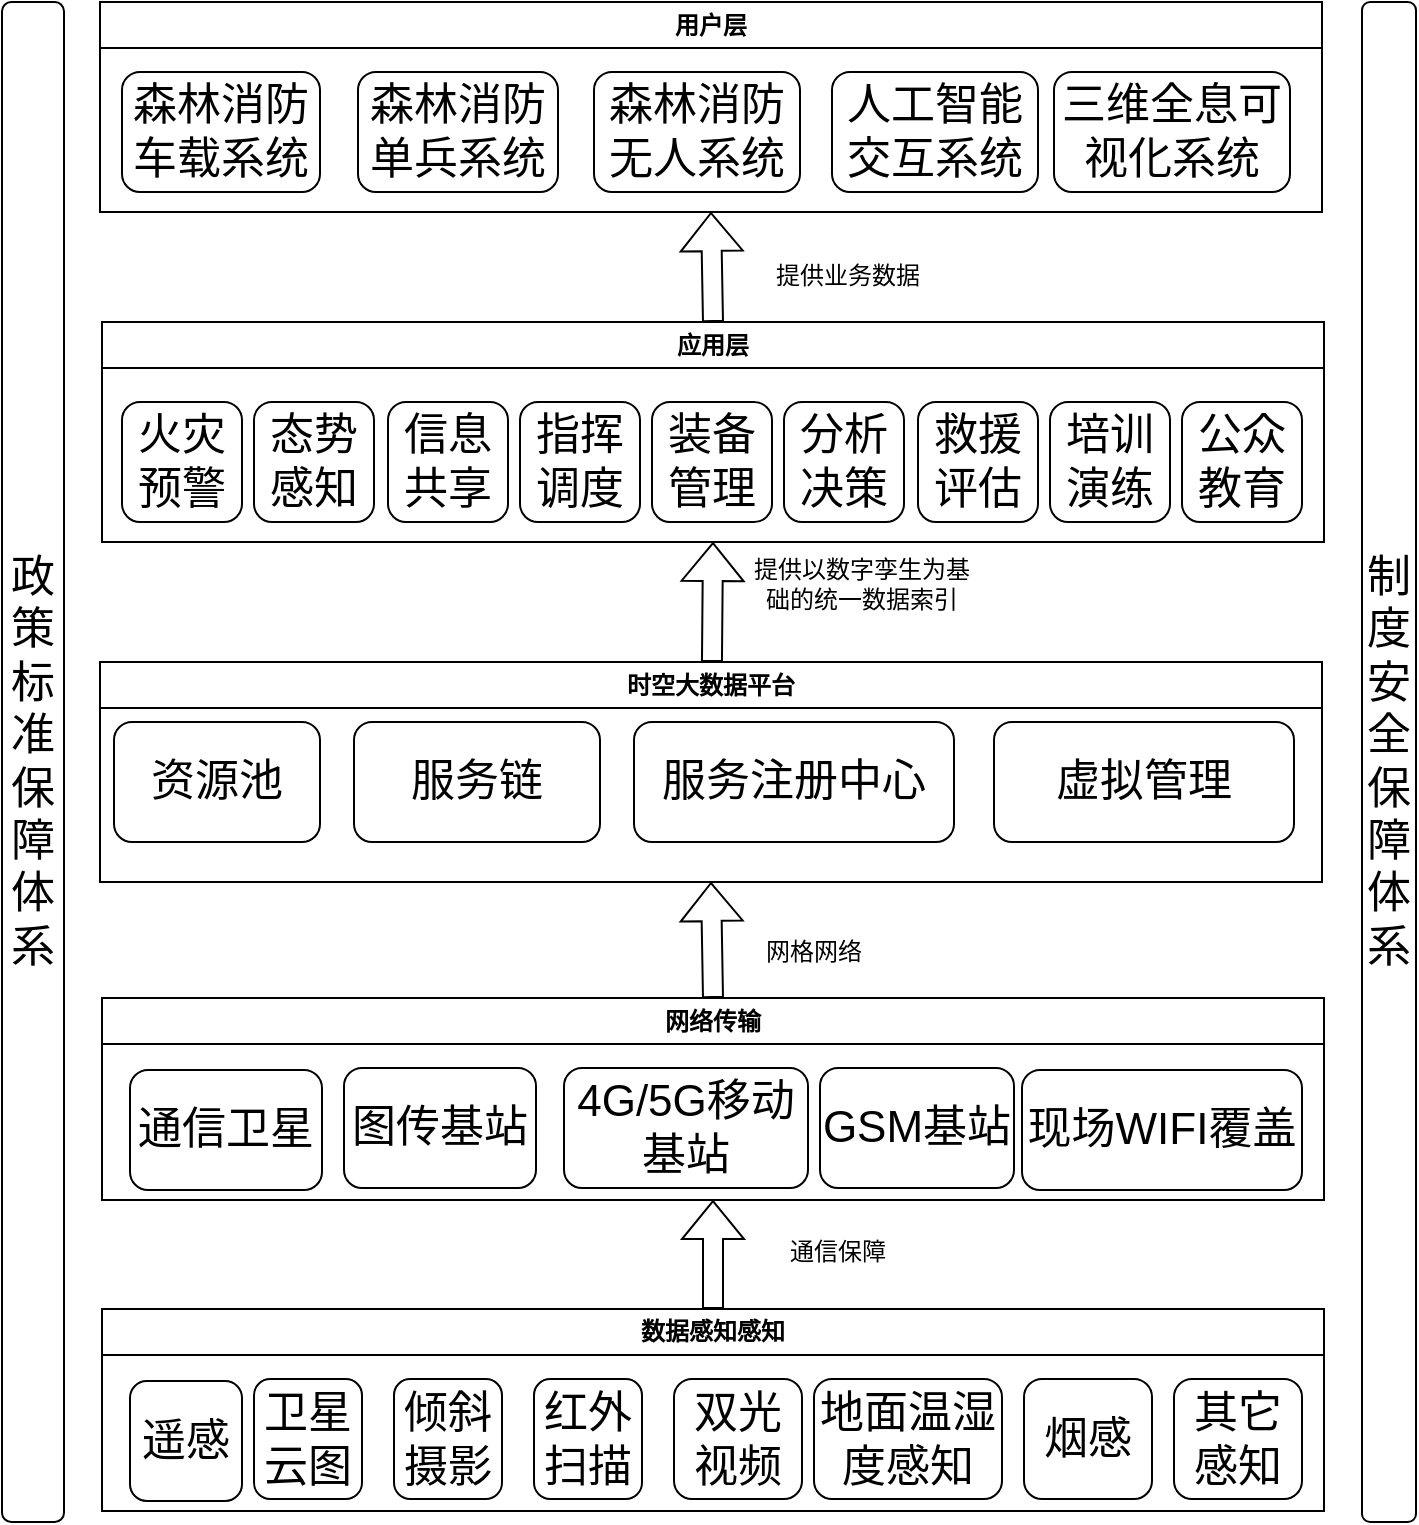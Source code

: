 <mxfile version="24.8.6">
  <diagram name="第 1 页" id="7r8FmQtcthmdNEAXFRa2">
    <mxGraphModel dx="-220" dy="780" grid="1" gridSize="10" guides="1" tooltips="1" connect="1" arrows="1" fold="1" page="1" pageScale="1" pageWidth="827" pageHeight="1169" math="0" shadow="0">
      <root>
        <mxCell id="0" />
        <mxCell id="1" parent="0" />
        <mxCell id="4aDgBQ0aaNmfEH5Fw95p-1" value="网络传输" style="swimlane;whiteSpace=wrap;html=1;" vertex="1" parent="1">
          <mxGeometry x="1764" y="518" width="611" height="101" as="geometry" />
        </mxCell>
        <mxCell id="4aDgBQ0aaNmfEH5Fw95p-2" value="&lt;font style=&quot;font-size: 22px;&quot;&gt;通信卫星&lt;/font&gt;" style="rounded=1;whiteSpace=wrap;html=1;" vertex="1" parent="4aDgBQ0aaNmfEH5Fw95p-1">
          <mxGeometry x="14" y="36" width="96" height="60" as="geometry" />
        </mxCell>
        <mxCell id="4aDgBQ0aaNmfEH5Fw95p-3" value="&lt;font style=&quot;font-size: 22px;&quot;&gt;图传基站&lt;/font&gt;" style="rounded=1;whiteSpace=wrap;html=1;" vertex="1" parent="4aDgBQ0aaNmfEH5Fw95p-1">
          <mxGeometry x="121" y="35" width="96" height="60" as="geometry" />
        </mxCell>
        <mxCell id="4aDgBQ0aaNmfEH5Fw95p-4" value="&lt;font style=&quot;font-size: 22px;&quot;&gt;4G/5G移动基站&lt;/font&gt;" style="rounded=1;whiteSpace=wrap;html=1;" vertex="1" parent="4aDgBQ0aaNmfEH5Fw95p-1">
          <mxGeometry x="231" y="35" width="122" height="60" as="geometry" />
        </mxCell>
        <mxCell id="4aDgBQ0aaNmfEH5Fw95p-5" value="&lt;font style=&quot;font-size: 22px;&quot;&gt;GSM基站&lt;/font&gt;" style="rounded=1;whiteSpace=wrap;html=1;" vertex="1" parent="4aDgBQ0aaNmfEH5Fw95p-1">
          <mxGeometry x="359" y="35" width="97" height="60" as="geometry" />
        </mxCell>
        <mxCell id="4aDgBQ0aaNmfEH5Fw95p-6" value="&lt;font style=&quot;font-size: 22px;&quot;&gt;现场WIFI覆盖&lt;/font&gt;" style="rounded=1;whiteSpace=wrap;html=1;" vertex="1" parent="4aDgBQ0aaNmfEH5Fw95p-1">
          <mxGeometry x="460" y="36" width="140" height="60" as="geometry" />
        </mxCell>
        <mxCell id="4aDgBQ0aaNmfEH5Fw95p-7" value="时空大数据平台" style="swimlane;whiteSpace=wrap;html=1;" vertex="1" parent="1">
          <mxGeometry x="1763" y="350" width="611" height="110" as="geometry" />
        </mxCell>
        <mxCell id="4aDgBQ0aaNmfEH5Fw95p-10" value="&lt;span style=&quot;font-size: 22px;&quot;&gt;服务链&lt;/span&gt;" style="rounded=1;whiteSpace=wrap;html=1;" vertex="1" parent="4aDgBQ0aaNmfEH5Fw95p-7">
          <mxGeometry x="127" y="30" width="123" height="60" as="geometry" />
        </mxCell>
        <mxCell id="4aDgBQ0aaNmfEH5Fw95p-17" value="&lt;span style=&quot;font-size: 22px;&quot;&gt;资源池&lt;/span&gt;" style="rounded=1;whiteSpace=wrap;html=1;" vertex="1" parent="4aDgBQ0aaNmfEH5Fw95p-7">
          <mxGeometry x="7" y="30" width="103" height="60" as="geometry" />
        </mxCell>
        <mxCell id="4aDgBQ0aaNmfEH5Fw95p-20" value="&lt;span style=&quot;font-size: 22px;&quot;&gt;虚拟管理&lt;/span&gt;" style="rounded=1;whiteSpace=wrap;html=1;" vertex="1" parent="4aDgBQ0aaNmfEH5Fw95p-7">
          <mxGeometry x="447" y="30" width="150" height="60" as="geometry" />
        </mxCell>
        <mxCell id="4aDgBQ0aaNmfEH5Fw95p-21" value="&lt;span style=&quot;font-size: 22px;&quot;&gt;服务注册中心&lt;/span&gt;" style="rounded=1;whiteSpace=wrap;html=1;" vertex="1" parent="4aDgBQ0aaNmfEH5Fw95p-7">
          <mxGeometry x="267" y="30" width="160" height="60" as="geometry" />
        </mxCell>
        <mxCell id="4aDgBQ0aaNmfEH5Fw95p-22" value="应用层" style="swimlane;whiteSpace=wrap;html=1;" vertex="1" parent="1">
          <mxGeometry x="1764" y="180" width="611" height="110" as="geometry" />
        </mxCell>
        <mxCell id="4aDgBQ0aaNmfEH5Fw95p-23" value="&lt;span style=&quot;font-size: 22px;&quot;&gt;火灾预警&lt;/span&gt;" style="rounded=1;whiteSpace=wrap;html=1;" vertex="1" parent="4aDgBQ0aaNmfEH5Fw95p-22">
          <mxGeometry x="10" y="40" width="60" height="60" as="geometry" />
        </mxCell>
        <mxCell id="4aDgBQ0aaNmfEH5Fw95p-24" value="&lt;span style=&quot;font-size: 22px;&quot;&gt;信息共享&lt;/span&gt;" style="rounded=1;whiteSpace=wrap;html=1;" vertex="1" parent="4aDgBQ0aaNmfEH5Fw95p-22">
          <mxGeometry x="143" y="40" width="60" height="60" as="geometry" />
        </mxCell>
        <mxCell id="4aDgBQ0aaNmfEH5Fw95p-25" value="&lt;span style=&quot;font-size: 22px;&quot;&gt;指挥调度&lt;/span&gt;" style="rounded=1;whiteSpace=wrap;html=1;" vertex="1" parent="4aDgBQ0aaNmfEH5Fw95p-22">
          <mxGeometry x="209" y="40" width="60" height="60" as="geometry" />
        </mxCell>
        <mxCell id="4aDgBQ0aaNmfEH5Fw95p-26" value="&lt;span style=&quot;font-size: 22px;&quot;&gt;装备管理&lt;/span&gt;" style="rounded=1;whiteSpace=wrap;html=1;" vertex="1" parent="4aDgBQ0aaNmfEH5Fw95p-22">
          <mxGeometry x="275" y="40" width="60" height="60" as="geometry" />
        </mxCell>
        <mxCell id="4aDgBQ0aaNmfEH5Fw95p-27" value="&lt;span style=&quot;font-size: 22px;&quot;&gt;培训演练&lt;/span&gt;" style="rounded=1;whiteSpace=wrap;html=1;" vertex="1" parent="4aDgBQ0aaNmfEH5Fw95p-22">
          <mxGeometry x="474" y="40" width="60" height="60" as="geometry" />
        </mxCell>
        <mxCell id="4aDgBQ0aaNmfEH5Fw95p-28" value="&lt;span style=&quot;font-size: 22px;&quot;&gt;公众教育&lt;/span&gt;" style="rounded=1;whiteSpace=wrap;html=1;" vertex="1" parent="4aDgBQ0aaNmfEH5Fw95p-22">
          <mxGeometry x="540" y="40" width="60" height="60" as="geometry" />
        </mxCell>
        <mxCell id="4aDgBQ0aaNmfEH5Fw95p-29" value="&lt;span style=&quot;font-size: 22px;&quot;&gt;分析决策&lt;/span&gt;" style="rounded=1;whiteSpace=wrap;html=1;" vertex="1" parent="4aDgBQ0aaNmfEH5Fw95p-22">
          <mxGeometry x="341" y="40" width="60" height="60" as="geometry" />
        </mxCell>
        <mxCell id="4aDgBQ0aaNmfEH5Fw95p-30" value="&lt;span style=&quot;font-size: 22px;&quot;&gt;救援评估&lt;/span&gt;" style="rounded=1;whiteSpace=wrap;html=1;" vertex="1" parent="4aDgBQ0aaNmfEH5Fw95p-22">
          <mxGeometry x="408" y="40" width="60" height="60" as="geometry" />
        </mxCell>
        <mxCell id="4aDgBQ0aaNmfEH5Fw95p-31" value="&lt;span style=&quot;font-size: 22px;&quot;&gt;态势感知&lt;/span&gt;" style="rounded=1;whiteSpace=wrap;html=1;" vertex="1" parent="4aDgBQ0aaNmfEH5Fw95p-22">
          <mxGeometry x="76" y="40" width="60" height="60" as="geometry" />
        </mxCell>
        <mxCell id="4aDgBQ0aaNmfEH5Fw95p-32" value="用户层" style="swimlane;whiteSpace=wrap;html=1;" vertex="1" parent="1">
          <mxGeometry x="1763" y="20" width="611" height="105" as="geometry" />
        </mxCell>
        <mxCell id="4aDgBQ0aaNmfEH5Fw95p-33" value="&lt;span style=&quot;font-size: 22px;&quot;&gt;森林消防车载系统&lt;/span&gt;" style="rounded=1;whiteSpace=wrap;html=1;flipH=1;" vertex="1" parent="4aDgBQ0aaNmfEH5Fw95p-32">
          <mxGeometry x="11" y="35" width="99" height="60" as="geometry" />
        </mxCell>
        <mxCell id="4aDgBQ0aaNmfEH5Fw95p-34" value="&lt;span style=&quot;font-size: 22px;&quot;&gt;森林消防单兵系统&lt;/span&gt;" style="rounded=1;whiteSpace=wrap;html=1;flipH=1;" vertex="1" parent="4aDgBQ0aaNmfEH5Fw95p-32">
          <mxGeometry x="129" y="35" width="100" height="60" as="geometry" />
        </mxCell>
        <mxCell id="4aDgBQ0aaNmfEH5Fw95p-35" value="&lt;span style=&quot;font-size: 22px;&quot;&gt;森林消防无人系统&lt;/span&gt;" style="rounded=1;whiteSpace=wrap;html=1;flipH=1;" vertex="1" parent="4aDgBQ0aaNmfEH5Fw95p-32">
          <mxGeometry x="247" y="35" width="103" height="60" as="geometry" />
        </mxCell>
        <mxCell id="4aDgBQ0aaNmfEH5Fw95p-36" value="&lt;span style=&quot;font-size: 22px;&quot;&gt;三维全息可视化系统&lt;/span&gt;" style="rounded=1;whiteSpace=wrap;html=1;flipH=1;" vertex="1" parent="4aDgBQ0aaNmfEH5Fw95p-32">
          <mxGeometry x="477" y="35" width="118" height="60" as="geometry" />
        </mxCell>
        <mxCell id="4aDgBQ0aaNmfEH5Fw95p-37" value="&lt;span style=&quot;font-size: 22px;&quot;&gt;人工智能交互系统&lt;/span&gt;" style="rounded=1;whiteSpace=wrap;html=1;flipH=1;" vertex="1" parent="4aDgBQ0aaNmfEH5Fw95p-32">
          <mxGeometry x="366" y="35" width="103" height="60" as="geometry" />
        </mxCell>
        <mxCell id="4aDgBQ0aaNmfEH5Fw95p-39" value="" style="shape=flexArrow;endArrow=classic;html=1;rounded=0;entryX=0.5;entryY=1;entryDx=0;entryDy=0;" edge="1" parent="1" source="4aDgBQ0aaNmfEH5Fw95p-7" target="4aDgBQ0aaNmfEH5Fw95p-22">
          <mxGeometry width="50" height="50" relative="1" as="geometry">
            <mxPoint x="1977" y="327.5" as="sourcePoint" />
            <mxPoint x="1977" y="282.5" as="targetPoint" />
          </mxGeometry>
        </mxCell>
        <mxCell id="4aDgBQ0aaNmfEH5Fw95p-40" value="提供以数字孪生为基础的统一数据索引" style="text;html=1;strokeColor=none;fillColor=none;align=center;verticalAlign=middle;whiteSpace=wrap;rounded=0;" vertex="1" parent="1">
          <mxGeometry x="2084" y="296" width="120" height="30" as="geometry" />
        </mxCell>
        <mxCell id="4aDgBQ0aaNmfEH5Fw95p-41" value="" style="shape=flexArrow;endArrow=classic;html=1;rounded=0;exitX=0.5;exitY=0;exitDx=0;exitDy=0;entryX=0.5;entryY=1;entryDx=0;entryDy=0;" edge="1" parent="1" source="4aDgBQ0aaNmfEH5Fw95p-22" target="4aDgBQ0aaNmfEH5Fw95p-32">
          <mxGeometry width="50" height="50" relative="1" as="geometry">
            <mxPoint x="1977" y="162.5" as="sourcePoint" />
            <mxPoint x="2007" y="142.5" as="targetPoint" />
          </mxGeometry>
        </mxCell>
        <mxCell id="4aDgBQ0aaNmfEH5Fw95p-42" value="提供业务数据" style="text;html=1;strokeColor=none;fillColor=none;align=center;verticalAlign=middle;whiteSpace=wrap;rounded=0;" vertex="1" parent="1">
          <mxGeometry x="2097" y="142" width="80" height="30" as="geometry" />
        </mxCell>
        <mxCell id="4aDgBQ0aaNmfEH5Fw95p-43" value="&lt;span style=&quot;font-size: 22px;&quot;&gt;制度安全保障体系&lt;/span&gt;" style="rounded=1;whiteSpace=wrap;html=1;" vertex="1" parent="1">
          <mxGeometry x="2394" y="20" width="27" height="760" as="geometry" />
        </mxCell>
        <mxCell id="4aDgBQ0aaNmfEH5Fw95p-44" value="&lt;font style=&quot;font-size: 22px;&quot;&gt;政策标准保障体系&lt;/font&gt;" style="rounded=1;whiteSpace=wrap;html=1;" vertex="1" parent="1">
          <mxGeometry x="1714" y="20" width="31" height="760" as="geometry" />
        </mxCell>
        <mxCell id="4aDgBQ0aaNmfEH5Fw95p-45" value="数据感知感知" style="swimlane;whiteSpace=wrap;html=1;" vertex="1" parent="1">
          <mxGeometry x="1764" y="673.5" width="611" height="101" as="geometry" />
        </mxCell>
        <mxCell id="4aDgBQ0aaNmfEH5Fw95p-46" value="&lt;span style=&quot;font-size: 22px;&quot;&gt;遥感&lt;/span&gt;" style="rounded=1;whiteSpace=wrap;html=1;" vertex="1" parent="4aDgBQ0aaNmfEH5Fw95p-45">
          <mxGeometry x="14" y="36" width="56" height="60" as="geometry" />
        </mxCell>
        <mxCell id="4aDgBQ0aaNmfEH5Fw95p-47" value="&lt;font style=&quot;font-size: 22px;&quot;&gt;卫星云图&lt;/font&gt;" style="rounded=1;whiteSpace=wrap;html=1;" vertex="1" parent="4aDgBQ0aaNmfEH5Fw95p-45">
          <mxGeometry x="76" y="35" width="54" height="60" as="geometry" />
        </mxCell>
        <mxCell id="4aDgBQ0aaNmfEH5Fw95p-73" value="&lt;font style=&quot;font-size: 22px;&quot;&gt;倾斜摄影&lt;/font&gt;" style="rounded=1;whiteSpace=wrap;html=1;" vertex="1" parent="4aDgBQ0aaNmfEH5Fw95p-45">
          <mxGeometry x="146" y="35" width="54" height="60" as="geometry" />
        </mxCell>
        <mxCell id="4aDgBQ0aaNmfEH5Fw95p-74" value="&lt;font style=&quot;font-size: 22px;&quot;&gt;红外扫描&lt;/font&gt;" style="rounded=1;whiteSpace=wrap;html=1;" vertex="1" parent="4aDgBQ0aaNmfEH5Fw95p-45">
          <mxGeometry x="216" y="35" width="54" height="60" as="geometry" />
        </mxCell>
        <mxCell id="4aDgBQ0aaNmfEH5Fw95p-75" value="&lt;font style=&quot;font-size: 22px;&quot;&gt;双光视频&lt;/font&gt;" style="rounded=1;whiteSpace=wrap;html=1;" vertex="1" parent="4aDgBQ0aaNmfEH5Fw95p-45">
          <mxGeometry x="286" y="35" width="64" height="60" as="geometry" />
        </mxCell>
        <mxCell id="4aDgBQ0aaNmfEH5Fw95p-76" value="&lt;font style=&quot;font-size: 22px;&quot;&gt;地面温湿度感知&lt;/font&gt;" style="rounded=1;whiteSpace=wrap;html=1;" vertex="1" parent="4aDgBQ0aaNmfEH5Fw95p-45">
          <mxGeometry x="356" y="35" width="94" height="60" as="geometry" />
        </mxCell>
        <mxCell id="4aDgBQ0aaNmfEH5Fw95p-77" value="&lt;font style=&quot;font-size: 22px;&quot;&gt;烟感&lt;/font&gt;" style="rounded=1;whiteSpace=wrap;html=1;" vertex="1" parent="4aDgBQ0aaNmfEH5Fw95p-45">
          <mxGeometry x="461" y="35" width="64" height="60" as="geometry" />
        </mxCell>
        <mxCell id="4aDgBQ0aaNmfEH5Fw95p-78" value="&lt;font style=&quot;font-size: 22px;&quot;&gt;其它感知&lt;/font&gt;" style="rounded=1;whiteSpace=wrap;html=1;" vertex="1" parent="4aDgBQ0aaNmfEH5Fw95p-45">
          <mxGeometry x="536" y="35" width="64" height="60" as="geometry" />
        </mxCell>
        <mxCell id="4aDgBQ0aaNmfEH5Fw95p-69" value="" style="shape=flexArrow;endArrow=classic;html=1;rounded=0;entryX=0.5;entryY=1;entryDx=0;entryDy=0;exitX=0.5;exitY=0;exitDx=0;exitDy=0;" edge="1" parent="1" source="4aDgBQ0aaNmfEH5Fw95p-1" target="4aDgBQ0aaNmfEH5Fw95p-7">
          <mxGeometry width="50" height="50" relative="1" as="geometry">
            <mxPoint x="2070.5" y="600" as="sourcePoint" />
            <mxPoint x="2069.5" y="540" as="targetPoint" />
          </mxGeometry>
        </mxCell>
        <mxCell id="4aDgBQ0aaNmfEH5Fw95p-70" value="网格网络" style="text;html=1;strokeColor=none;fillColor=none;align=center;verticalAlign=middle;whiteSpace=wrap;rounded=0;" vertex="1" parent="1">
          <mxGeometry x="2074.5" y="480" width="90" height="30" as="geometry" />
        </mxCell>
        <mxCell id="4aDgBQ0aaNmfEH5Fw95p-71" value="" style="shape=flexArrow;endArrow=classic;html=1;rounded=0;entryX=0.5;entryY=1;entryDx=0;entryDy=0;exitX=0.5;exitY=0;exitDx=0;exitDy=0;" edge="1" parent="1" source="4aDgBQ0aaNmfEH5Fw95p-45" target="4aDgBQ0aaNmfEH5Fw95p-1">
          <mxGeometry width="50" height="50" relative="1" as="geometry">
            <mxPoint x="2130" y="765" as="sourcePoint" />
            <mxPoint x="2129" y="705" as="targetPoint" />
          </mxGeometry>
        </mxCell>
        <mxCell id="4aDgBQ0aaNmfEH5Fw95p-72" value="通信保障" style="text;html=1;strokeColor=none;fillColor=none;align=center;verticalAlign=middle;whiteSpace=wrap;rounded=0;" vertex="1" parent="1">
          <mxGeometry x="2087" y="630" width="90" height="30" as="geometry" />
        </mxCell>
      </root>
    </mxGraphModel>
  </diagram>
</mxfile>
